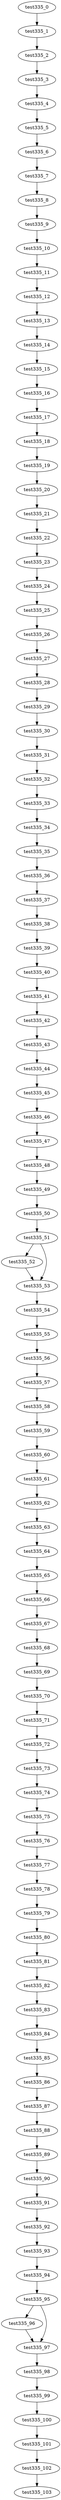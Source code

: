 digraph G {
test335_0->test335_1;
test335_1->test335_2;
test335_2->test335_3;
test335_3->test335_4;
test335_4->test335_5;
test335_5->test335_6;
test335_6->test335_7;
test335_7->test335_8;
test335_8->test335_9;
test335_9->test335_10;
test335_10->test335_11;
test335_11->test335_12;
test335_12->test335_13;
test335_13->test335_14;
test335_14->test335_15;
test335_15->test335_16;
test335_16->test335_17;
test335_17->test335_18;
test335_18->test335_19;
test335_19->test335_20;
test335_20->test335_21;
test335_21->test335_22;
test335_22->test335_23;
test335_23->test335_24;
test335_24->test335_25;
test335_25->test335_26;
test335_26->test335_27;
test335_27->test335_28;
test335_28->test335_29;
test335_29->test335_30;
test335_30->test335_31;
test335_31->test335_32;
test335_32->test335_33;
test335_33->test335_34;
test335_34->test335_35;
test335_35->test335_36;
test335_36->test335_37;
test335_37->test335_38;
test335_38->test335_39;
test335_39->test335_40;
test335_40->test335_41;
test335_41->test335_42;
test335_42->test335_43;
test335_43->test335_44;
test335_44->test335_45;
test335_45->test335_46;
test335_46->test335_47;
test335_47->test335_48;
test335_48->test335_49;
test335_49->test335_50;
test335_50->test335_51;
test335_51->test335_52;
test335_51->test335_53;
test335_52->test335_53;
test335_53->test335_54;
test335_54->test335_55;
test335_55->test335_56;
test335_56->test335_57;
test335_57->test335_58;
test335_58->test335_59;
test335_59->test335_60;
test335_60->test335_61;
test335_61->test335_62;
test335_62->test335_63;
test335_63->test335_64;
test335_64->test335_65;
test335_65->test335_66;
test335_66->test335_67;
test335_67->test335_68;
test335_68->test335_69;
test335_69->test335_70;
test335_70->test335_71;
test335_71->test335_72;
test335_72->test335_73;
test335_73->test335_74;
test335_74->test335_75;
test335_75->test335_76;
test335_76->test335_77;
test335_77->test335_78;
test335_78->test335_79;
test335_79->test335_80;
test335_80->test335_81;
test335_81->test335_82;
test335_82->test335_83;
test335_83->test335_84;
test335_84->test335_85;
test335_85->test335_86;
test335_86->test335_87;
test335_87->test335_88;
test335_88->test335_89;
test335_89->test335_90;
test335_90->test335_91;
test335_91->test335_92;
test335_92->test335_93;
test335_93->test335_94;
test335_94->test335_95;
test335_95->test335_96;
test335_95->test335_97;
test335_96->test335_97;
test335_97->test335_98;
test335_98->test335_99;
test335_99->test335_100;
test335_100->test335_101;
test335_101->test335_102;
test335_102->test335_103;

}
